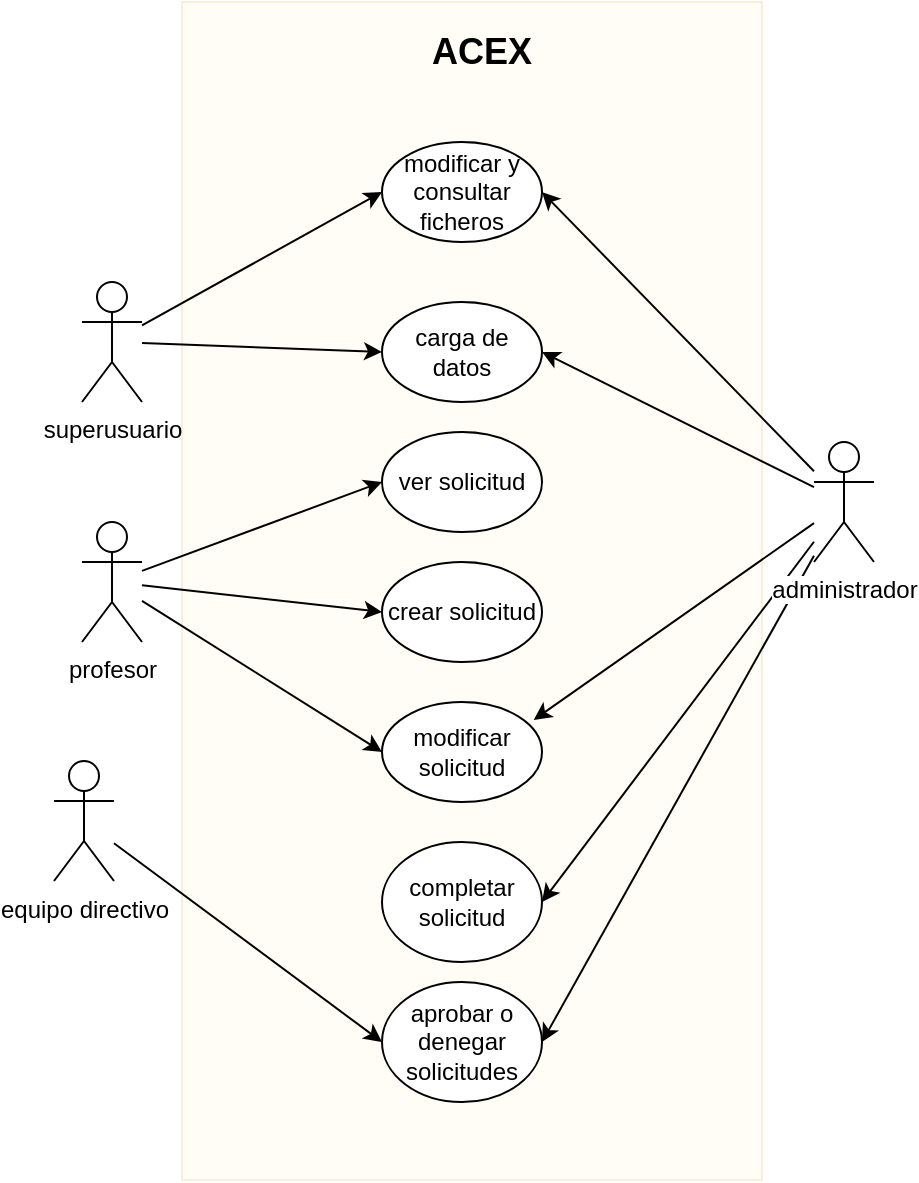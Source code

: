 <mxfile version="19.0.2" type="device"><diagram name="Página-1" id="kqNhIFa-mK27Hb2bHIS4"><mxGraphModel dx="1422" dy="865" grid="1" gridSize="10" guides="1" tooltips="1" connect="1" arrows="1" fold="1" page="1" pageScale="1" pageWidth="827" pageHeight="1169" math="0" shadow="0"><root><mxCell id="0"/><mxCell id="1" parent="0"/><mxCell id="7PkTo36Fh_yEUTBI_BgP-28" value="" style="rounded=0;whiteSpace=wrap;html=1;rotation=-90;opacity=20;fillColor=#fff2cc;strokeColor=#d6b656;" parent="1" vertex="1"><mxGeometry x="94.5" y="259.5" width="589" height="290" as="geometry"/></mxCell><mxCell id="7PkTo36Fh_yEUTBI_BgP-11" style="edgeStyle=none;rounded=0;orthogonalLoop=1;jettySize=auto;html=1;entryX=0;entryY=0.5;entryDx=0;entryDy=0;" parent="1" source="k-MqdflbtL7C66jm22r0-1" target="k7SvWN6ALXRfI3NQcGhL-24" edge="1"><mxGeometry relative="1" as="geometry"/></mxCell><mxCell id="k7SvWN6ALXRfI3NQcGhL-2" value="&lt;b&gt;&lt;font style=&quot;font-size: 18px;&quot;&gt;ACEX&lt;/font&gt;&lt;/b&gt;" style="text;html=1;strokeColor=none;fillColor=none;align=center;verticalAlign=middle;whiteSpace=wrap;rounded=0;" parent="1" vertex="1"><mxGeometry x="364" y="120" width="60" height="30" as="geometry"/></mxCell><mxCell id="7PkTo36Fh_yEUTBI_BgP-14" style="edgeStyle=none;rounded=0;orthogonalLoop=1;jettySize=auto;html=1;entryX=0;entryY=0.5;entryDx=0;entryDy=0;" parent="1" source="k-MqdflbtL7C66jm22r0-1" target="7PkTo36Fh_yEUTBI_BgP-3" edge="1"><mxGeometry relative="1" as="geometry"/></mxCell><mxCell id="k-MqdflbtL7C66jm22r0-1" value="superusuario" style="shape=umlActor;verticalLabelPosition=bottom;verticalAlign=top;html=1;outlineConnect=0;" parent="1" vertex="1"><mxGeometry x="194" y="250" width="30" height="60" as="geometry"/></mxCell><mxCell id="7PkTo36Fh_yEUTBI_BgP-13" style="edgeStyle=none;rounded=0;orthogonalLoop=1;jettySize=auto;html=1;entryX=1;entryY=0.5;entryDx=0;entryDy=0;" parent="1" source="k-MqdflbtL7C66jm22r0-13" target="k7SvWN6ALXRfI3NQcGhL-24" edge="1"><mxGeometry relative="1" as="geometry"/></mxCell><mxCell id="7PkTo36Fh_yEUTBI_BgP-15" style="edgeStyle=none;rounded=0;orthogonalLoop=1;jettySize=auto;html=1;entryX=1;entryY=0.5;entryDx=0;entryDy=0;" parent="1" source="k-MqdflbtL7C66jm22r0-13" target="7PkTo36Fh_yEUTBI_BgP-3" edge="1"><mxGeometry relative="1" as="geometry"/></mxCell><mxCell id="7PkTo36Fh_yEUTBI_BgP-22" style="edgeStyle=none;rounded=0;orthogonalLoop=1;jettySize=auto;html=1;entryX=0.948;entryY=0.18;entryDx=0;entryDy=0;entryPerimeter=0;" parent="1" source="k-MqdflbtL7C66jm22r0-13" target="7PkTo36Fh_yEUTBI_BgP-5" edge="1"><mxGeometry relative="1" as="geometry"/></mxCell><mxCell id="7PkTo36Fh_yEUTBI_BgP-23" style="edgeStyle=none;rounded=0;orthogonalLoop=1;jettySize=auto;html=1;entryX=1;entryY=0.5;entryDx=0;entryDy=0;" parent="1" source="k-MqdflbtL7C66jm22r0-13" target="7PkTo36Fh_yEUTBI_BgP-7" edge="1"><mxGeometry relative="1" as="geometry"/></mxCell><mxCell id="7PkTo36Fh_yEUTBI_BgP-31" style="edgeStyle=none;rounded=0;orthogonalLoop=1;jettySize=auto;html=1;entryX=1;entryY=0.5;entryDx=0;entryDy=0;" parent="1" source="k-MqdflbtL7C66jm22r0-13" target="7PkTo36Fh_yEUTBI_BgP-29" edge="1"><mxGeometry relative="1" as="geometry"/></mxCell><mxCell id="k-MqdflbtL7C66jm22r0-13" value="&lt;span style=&quot;background-color: rgb(255, 255, 255);&quot;&gt;administrador&lt;/span&gt;" style="shape=umlActor;verticalLabelPosition=bottom;verticalAlign=top;html=1;outlineConnect=0;" parent="1" vertex="1"><mxGeometry x="560" y="330" width="30" height="60" as="geometry"/></mxCell><mxCell id="k7SvWN6ALXRfI3NQcGhL-24" value="carga de datos" style="ellipse;whiteSpace=wrap;html=1;" parent="1" vertex="1"><mxGeometry x="344" y="260" width="80" height="50" as="geometry"/></mxCell><mxCell id="7PkTo36Fh_yEUTBI_BgP-3" value="modificar y consultar ficheros" style="ellipse;whiteSpace=wrap;html=1;" parent="1" vertex="1"><mxGeometry x="344" y="180" width="80" height="50" as="geometry"/></mxCell><mxCell id="7PkTo36Fh_yEUTBI_BgP-4" value="crear solicitud" style="ellipse;whiteSpace=wrap;html=1;" parent="1" vertex="1"><mxGeometry x="344" y="390" width="80" height="50" as="geometry"/></mxCell><mxCell id="7PkTo36Fh_yEUTBI_BgP-5" value="modificar solicitud" style="ellipse;whiteSpace=wrap;html=1;" parent="1" vertex="1"><mxGeometry x="344" y="460" width="80" height="50" as="geometry"/></mxCell><mxCell id="7PkTo36Fh_yEUTBI_BgP-19" style="edgeStyle=none;rounded=0;orthogonalLoop=1;jettySize=auto;html=1;entryX=0;entryY=0.5;entryDx=0;entryDy=0;" parent="1" source="7PkTo36Fh_yEUTBI_BgP-6" target="7PkTo36Fh_yEUTBI_BgP-7" edge="1"><mxGeometry relative="1" as="geometry"/></mxCell><mxCell id="7PkTo36Fh_yEUTBI_BgP-6" value="equipo directivo" style="shape=umlActor;verticalLabelPosition=bottom;verticalAlign=top;html=1;outlineConnect=0;" parent="1" vertex="1"><mxGeometry x="180" y="489.5" width="30" height="60" as="geometry"/></mxCell><mxCell id="7PkTo36Fh_yEUTBI_BgP-7" value="aprobar o denegar solicitudes" style="ellipse;whiteSpace=wrap;html=1;" parent="1" vertex="1"><mxGeometry x="344" y="600" width="80" height="60" as="geometry"/></mxCell><mxCell id="7PkTo36Fh_yEUTBI_BgP-24" style="edgeStyle=none;rounded=0;orthogonalLoop=1;jettySize=auto;html=1;entryX=0;entryY=0.5;entryDx=0;entryDy=0;" parent="1" source="7PkTo36Fh_yEUTBI_BgP-16" target="7PkTo36Fh_yEUTBI_BgP-4" edge="1"><mxGeometry relative="1" as="geometry"/></mxCell><mxCell id="7PkTo36Fh_yEUTBI_BgP-25" style="edgeStyle=none;rounded=0;orthogonalLoop=1;jettySize=auto;html=1;entryX=0;entryY=0.5;entryDx=0;entryDy=0;" parent="1" source="7PkTo36Fh_yEUTBI_BgP-16" target="7PkTo36Fh_yEUTBI_BgP-5" edge="1"><mxGeometry relative="1" as="geometry"/></mxCell><mxCell id="7PkTo36Fh_yEUTBI_BgP-33" style="edgeStyle=none;rounded=0;orthogonalLoop=1;jettySize=auto;html=1;entryX=0;entryY=0.5;entryDx=0;entryDy=0;" parent="1" source="7PkTo36Fh_yEUTBI_BgP-16" target="7PkTo36Fh_yEUTBI_BgP-32" edge="1"><mxGeometry relative="1" as="geometry"/></mxCell><mxCell id="7PkTo36Fh_yEUTBI_BgP-16" value="profesor" style="shape=umlActor;verticalLabelPosition=bottom;verticalAlign=top;html=1;outlineConnect=0;" parent="1" vertex="1"><mxGeometry x="194" y="370" width="30" height="60" as="geometry"/></mxCell><mxCell id="7PkTo36Fh_yEUTBI_BgP-29" value="completar solicitud" style="ellipse;whiteSpace=wrap;html=1;" parent="1" vertex="1"><mxGeometry x="344" y="530" width="80" height="60" as="geometry"/></mxCell><mxCell id="7PkTo36Fh_yEUTBI_BgP-32" value="ver solicitud" style="ellipse;whiteSpace=wrap;html=1;" parent="1" vertex="1"><mxGeometry x="344" y="325" width="80" height="50" as="geometry"/></mxCell></root></mxGraphModel></diagram></mxfile>